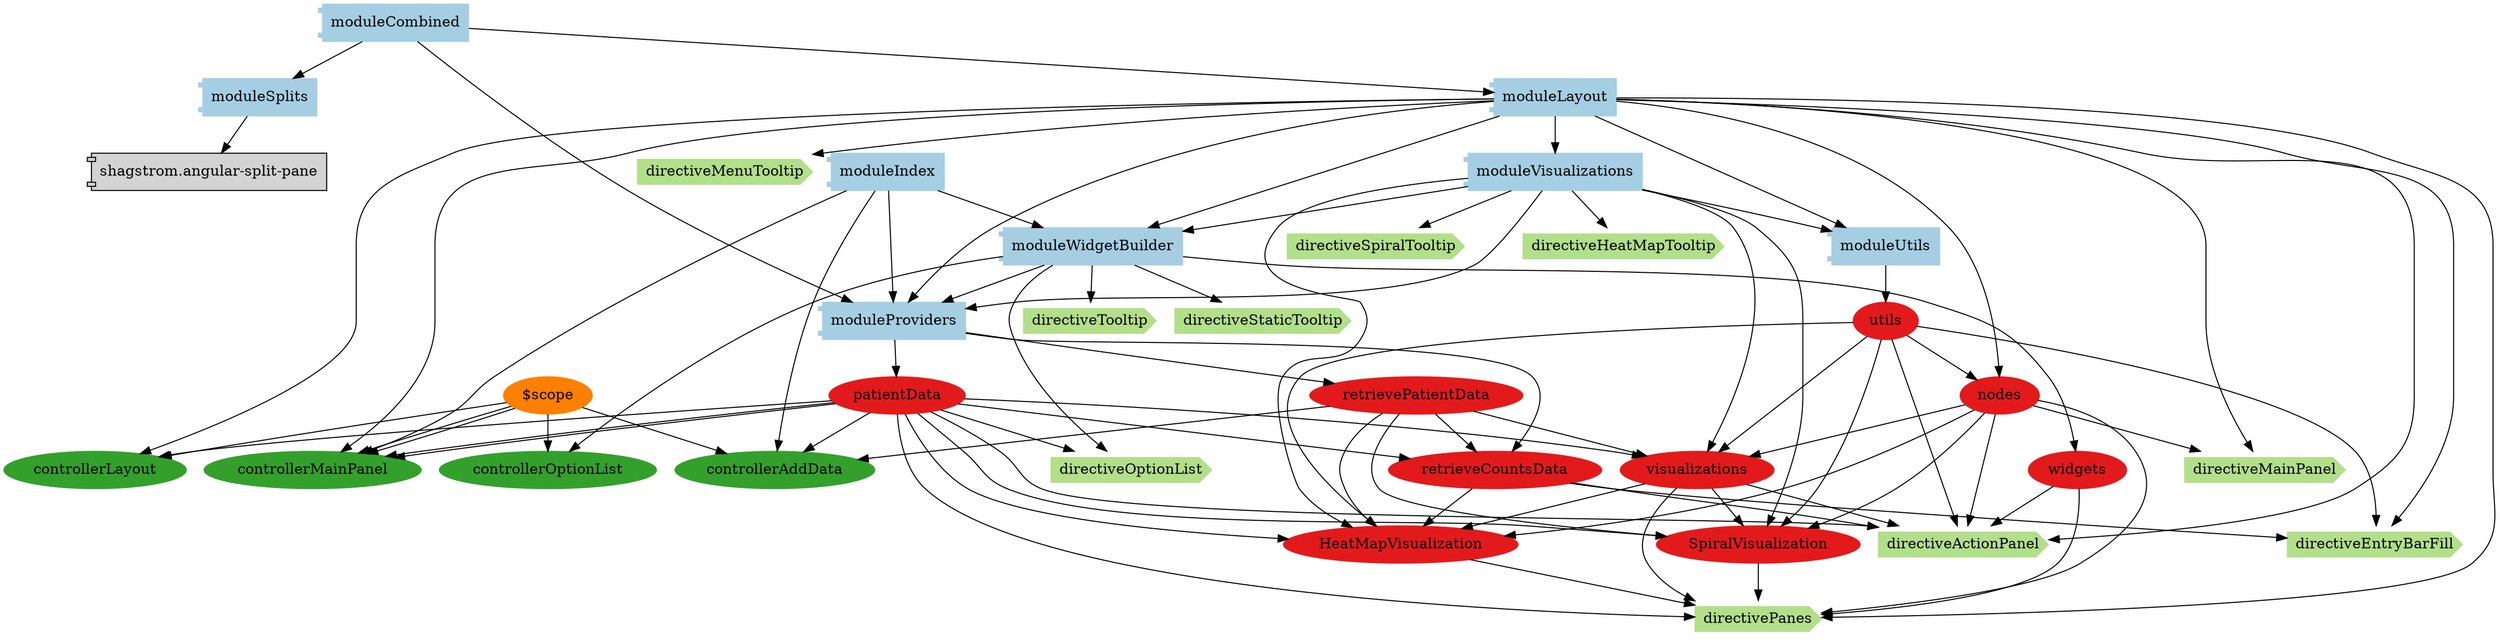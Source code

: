 digraph dependencies {
  node[shape="component",style="filled",colorscheme=paired12]

    node[shape="component"]
    
      "moduleVisualizations"[label="moduleVisualizations", color=1]
    
      "moduleProviders"[label="moduleProviders", color=1]
    
      "moduleWidgetBuilder"[label="moduleWidgetBuilder", color=1]
    
      "moduleIndex"[label="moduleIndex", color=1]
    
      "moduleSplits"[label="moduleSplits", color=1]
    
      "moduleUtils"[label="moduleUtils", color=1]
    
      "moduleLayout"[label="moduleLayout", color=1]
    
      "moduleCombined"[label="moduleCombined", color=1]
    

    
      
        "moduleVisualizations" -> "moduleProviders"
      
        "moduleVisualizations" -> "moduleUtils"
      
        "moduleVisualizations" -> "moduleWidgetBuilder"
      
    
      
    
      
        "moduleWidgetBuilder" -> "moduleProviders"
      
    
      
        "moduleIndex" -> "moduleProviders"
      
        "moduleIndex" -> "moduleWidgetBuilder"
      
    
      
        "moduleSplits" -> "shagstrom.angular-split-pane"
      
    
      
    
      
        "moduleLayout" -> "moduleProviders"
      
        "moduleLayout" -> "moduleUtils"
      
        "moduleLayout" -> "moduleVisualizations"
      
        "moduleLayout" -> "moduleWidgetBuilder"
      
    
      
        "moduleCombined" -> "moduleProviders"
      
        "moduleCombined" -> "moduleLayout"
      
        "moduleCombined" -> "moduleSplits"
      
    

    node[shape="ellipse"]


    
      

      

      

      
        "HeatMapVisualization"[label="HeatMapVisualization", color=6]
      
        "SpiralVisualization"[label="SpiralVisualization", color=6]
      
        "visualizations"[label="visualizations", color=6]
      


      node[shape="cds"]

      

      
        "directiveHeatMapTooltip"[label="directiveHeatMapTooltip", color=3]
      
        "directiveSpiralTooltip"[label="directiveSpiralTooltip", color=3]
      





      node[shape="ellipse"]
      

      
        "moduleVisualizations" -> "directiveHeatMapTooltip"
      
        "moduleVisualizations" -> "directiveSpiralTooltip"
      

      

      

      
        "moduleVisualizations" -> "HeatMapVisualization"
      
        "moduleVisualizations" -> "SpiralVisualization"
      
        "moduleVisualizations" -> "visualizations"
      

      











      node[shape="ellipse",style="filled", color=8]
      

      
        
      
        
      

      

      

      
        
          "visualizations"[label="visualizations"]
          "visualizations" -> "HeatMapVisualization"
        
          "patientData"[label="patientData"]
          "patientData" -> "HeatMapVisualization"
        
          "retrieveCountsData"[label="retrieveCountsData"]
          "retrieveCountsData" -> "HeatMapVisualization"
        
          "retrievePatientData"[label="retrievePatientData"]
          "retrievePatientData" -> "HeatMapVisualization"
        
          "utils"[label="utils"]
          "utils" -> "HeatMapVisualization"
        
          "nodes"[label="nodes"]
          "nodes" -> "HeatMapVisualization"
        
      
        
          "visualizations"[label="visualizations"]
          "visualizations" -> "SpiralVisualization"
        
          "patientData"[label="patientData"]
          "patientData" -> "SpiralVisualization"
        
          "retrievePatientData"[label="retrievePatientData"]
          "retrievePatientData" -> "SpiralVisualization"
        
          "utils"[label="utils"]
          "utils" -> "SpiralVisualization"
        
          "nodes"[label="nodes"]
          "nodes" -> "SpiralVisualization"
        
      
        
          "patientData"[label="patientData"]
          "patientData" -> "visualizations"
        
          "retrievePatientData"[label="retrievePatientData"]
          "retrievePatientData" -> "visualizations"
        
          "utils"[label="utils"]
          "utils" -> "visualizations"
        
          "nodes"[label="nodes"]
          "nodes" -> "visualizations"
        
      

      

    
      

      

      

      
        "patientData"[label="patientData", color=6]
      
        "retrievePatientData"[label="retrievePatientData", color=6]
      
        "retrieveCountsData"[label="retrieveCountsData", color=6]
      


      node[shape="cds"]

      

      





      node[shape="ellipse"]
      

      

      

      

      
        "moduleProviders" -> "patientData"
      
        "moduleProviders" -> "retrievePatientData"
      
        "moduleProviders" -> "retrieveCountsData"
      

      











      node[shape="ellipse",style="filled", color=8]
      

      

      

      

      
        
      
        
      
        
          "patientData"[label="patientData"]
          "patientData" -> "retrieveCountsData"
        
          "retrievePatientData"[label="retrievePatientData"]
          "retrievePatientData" -> "retrieveCountsData"
        
      

      

    
      

      
        "controllerOptionList"[label="controllerOptionList", color=4]
      

      

      
        "widgets"[label="widgets", color=6]
      


      node[shape="cds"]

      

      
        "directiveStaticTooltip"[label="directiveStaticTooltip", color=3]
      
        "directiveTooltip"[label="directiveTooltip", color=3]
      
        "directiveOptionList"[label="directiveOptionList", color=3]
      





      node[shape="ellipse"]
      

      
        "moduleWidgetBuilder" -> "directiveStaticTooltip"
      
        "moduleWidgetBuilder" -> "directiveTooltip"
      
        "moduleWidgetBuilder" -> "directiveOptionList"
      

      
        "moduleWidgetBuilder" -> "controllerOptionList"
      

      

      
        "moduleWidgetBuilder" -> "widgets"
      

      











      node[shape="ellipse",style="filled", color=8]
      

      
        
      
        
      
        
          "patientData"[label="patientData"]
          "patientData" -> "directiveOptionList"
        
      

      
        
          "$scope"[label="$scope"]
          "$scope" -> "controllerOptionList"
        
      

      

      
        
      

      

    
      

      
        "controllerAddData"[label="controllerAddData", color=4]
      
        "controllerMainPanel"[label="controllerMainPanel", color=4]
      

      

      


      node[shape="cds"]

      

      





      node[shape="ellipse"]
      

      

      
        "moduleIndex" -> "controllerAddData"
      
        "moduleIndex" -> "controllerMainPanel"
      

      

      

      











      node[shape="ellipse",style="filled", color=8]
      

      

      
        
          "$scope"[label="$scope"]
          "$scope" -> "controllerAddData"
        
          "patientData"[label="patientData"]
          "patientData" -> "controllerAddData"
        
          "retrievePatientData"[label="retrievePatientData"]
          "retrievePatientData" -> "controllerAddData"
        
      
        
          "$scope"[label="$scope"]
          "$scope" -> "controllerMainPanel"
        
          "patientData"[label="patientData"]
          "patientData" -> "controllerMainPanel"
        
      

      

      

      

    
      

      

      

      


      node[shape="cds"]

      

      





      node[shape="ellipse"]
      

      

      

      

      

      











      node[shape="ellipse",style="filled", color=8]
      

      

      

      

      

      

    
      

      

      

      
        "utils"[label="utils", color=6]
      


      node[shape="cds"]

      

      





      node[shape="ellipse"]
      

      

      

      

      
        "moduleUtils" -> "utils"
      

      











      node[shape="ellipse",style="filled", color=8]
      

      

      

      

      
        
      

      

    
      

      
        "controllerMainPanel"[label="controllerMainPanel", color=4]
      
        "controllerLayout"[label="controllerLayout", color=4]
      

      

      
        "nodes"[label="nodes", color=6]
      


      node[shape="cds"]

      

      
        "directiveMainPanel"[label="directiveMainPanel", color=3]
      
        "directiveEntryBarFill"[label="directiveEntryBarFill", color=3]
      
        "directiveMenuTooltip"[label="directiveMenuTooltip", color=3]
      
        "directiveActionPanel"[label="directiveActionPanel", color=3]
      
        "directivePanes"[label="directivePanes", color=3]
      





      node[shape="ellipse"]
      

      
        "moduleLayout" -> "directiveMainPanel"
      
        "moduleLayout" -> "directiveEntryBarFill"
      
        "moduleLayout" -> "directiveMenuTooltip"
      
        "moduleLayout" -> "directiveActionPanel"
      
        "moduleLayout" -> "directivePanes"
      

      
        "moduleLayout" -> "controllerMainPanel"
      
        "moduleLayout" -> "controllerLayout"
      

      

      
        "moduleLayout" -> "nodes"
      

      











      node[shape="ellipse",style="filled", color=8]
      

      
        
          "nodes"[label="nodes"]
          "nodes" -> "directiveMainPanel"
        
      
        
          "utils"[label="utils"]
          "utils" -> "directiveEntryBarFill"
        
          "retrieveCountsData"[label="retrieveCountsData"]
          "retrieveCountsData" -> "directiveEntryBarFill"
        
      
        
      
        
          "visualizations"[label="visualizations"]
          "visualizations" -> "directiveActionPanel"
        
          "patientData"[label="patientData"]
          "patientData" -> "directiveActionPanel"
        
          "utils"[label="utils"]
          "utils" -> "directiveActionPanel"
        
          "widgets"[label="widgets"]
          "widgets" -> "directiveActionPanel"
        
          "nodes"[label="nodes"]
          "nodes" -> "directiveActionPanel"
        
          "retrieveCountsData"[label="retrieveCountsData"]
          "retrieveCountsData" -> "directiveActionPanel"
        
      
        
          "widgets"[label="widgets"]
          "widgets" -> "directivePanes"
        
          "nodes"[label="nodes"]
          "nodes" -> "directivePanes"
        
          "patientData"[label="patientData"]
          "patientData" -> "directivePanes"
        
          "visualizations"[label="visualizations"]
          "visualizations" -> "directivePanes"
        
          "HeatMapVisualization"[label="HeatMapVisualization"]
          "HeatMapVisualization" -> "directivePanes"
        
          "SpiralVisualization"[label="SpiralVisualization"]
          "SpiralVisualization" -> "directivePanes"
        
      

      
        
          "$scope"[label="$scope"]
          "$scope" -> "controllerMainPanel"
        
          "patientData"[label="patientData"]
          "patientData" -> "controllerMainPanel"
        
      
        
          "$scope"[label="$scope"]
          "$scope" -> "controllerLayout"
        
          "patientData"[label="patientData"]
          "patientData" -> "controllerLayout"
        
      

      

      
        
          "utils"[label="utils"]
          "utils" -> "nodes"
        
      

      

    
      

      

      

      


      node[shape="cds"]

      

      





      node[shape="ellipse"]
      

      

      

      

      

      











      node[shape="ellipse",style="filled", color=8]
      

      

      

      

      

      

    
}
